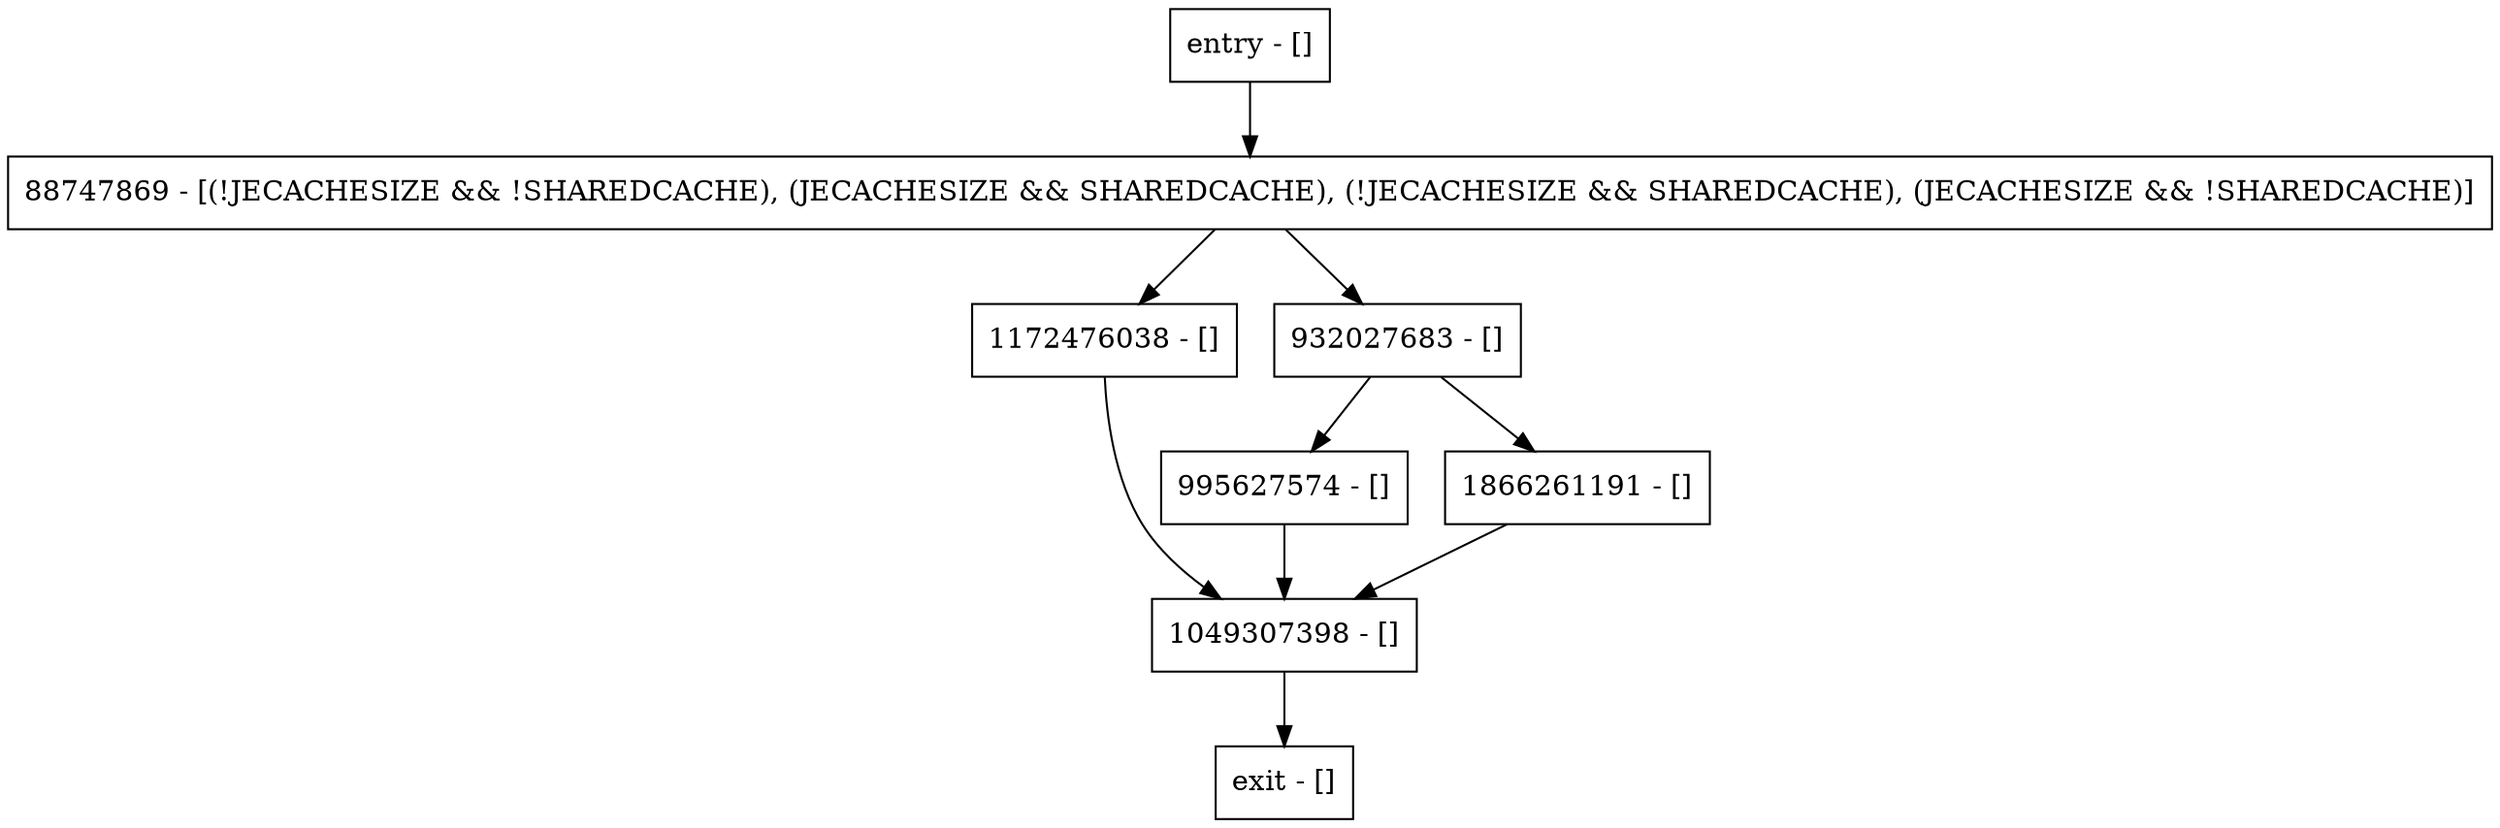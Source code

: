 digraph <init> {
node [shape=record];
entry [label="entry - []"];
exit [label="exit - []"];
1172476038 [label="1172476038 - []"];
1049307398 [label="1049307398 - []"];
995627574 [label="995627574 - []"];
932027683 [label="932027683 - []"];
1866261191 [label="1866261191 - []"];
88747869 [label="88747869 - [(!JECACHESIZE && !SHAREDCACHE), (JECACHESIZE && SHAREDCACHE), (!JECACHESIZE && SHAREDCACHE), (JECACHESIZE && !SHAREDCACHE)]"];
entry;
exit;
entry -> 88747869;
1172476038 -> 1049307398;
1049307398 -> exit;
995627574 -> 1049307398;
932027683 -> 995627574;
932027683 -> 1866261191;
1866261191 -> 1049307398;
88747869 -> 1172476038;
88747869 -> 932027683;
}

